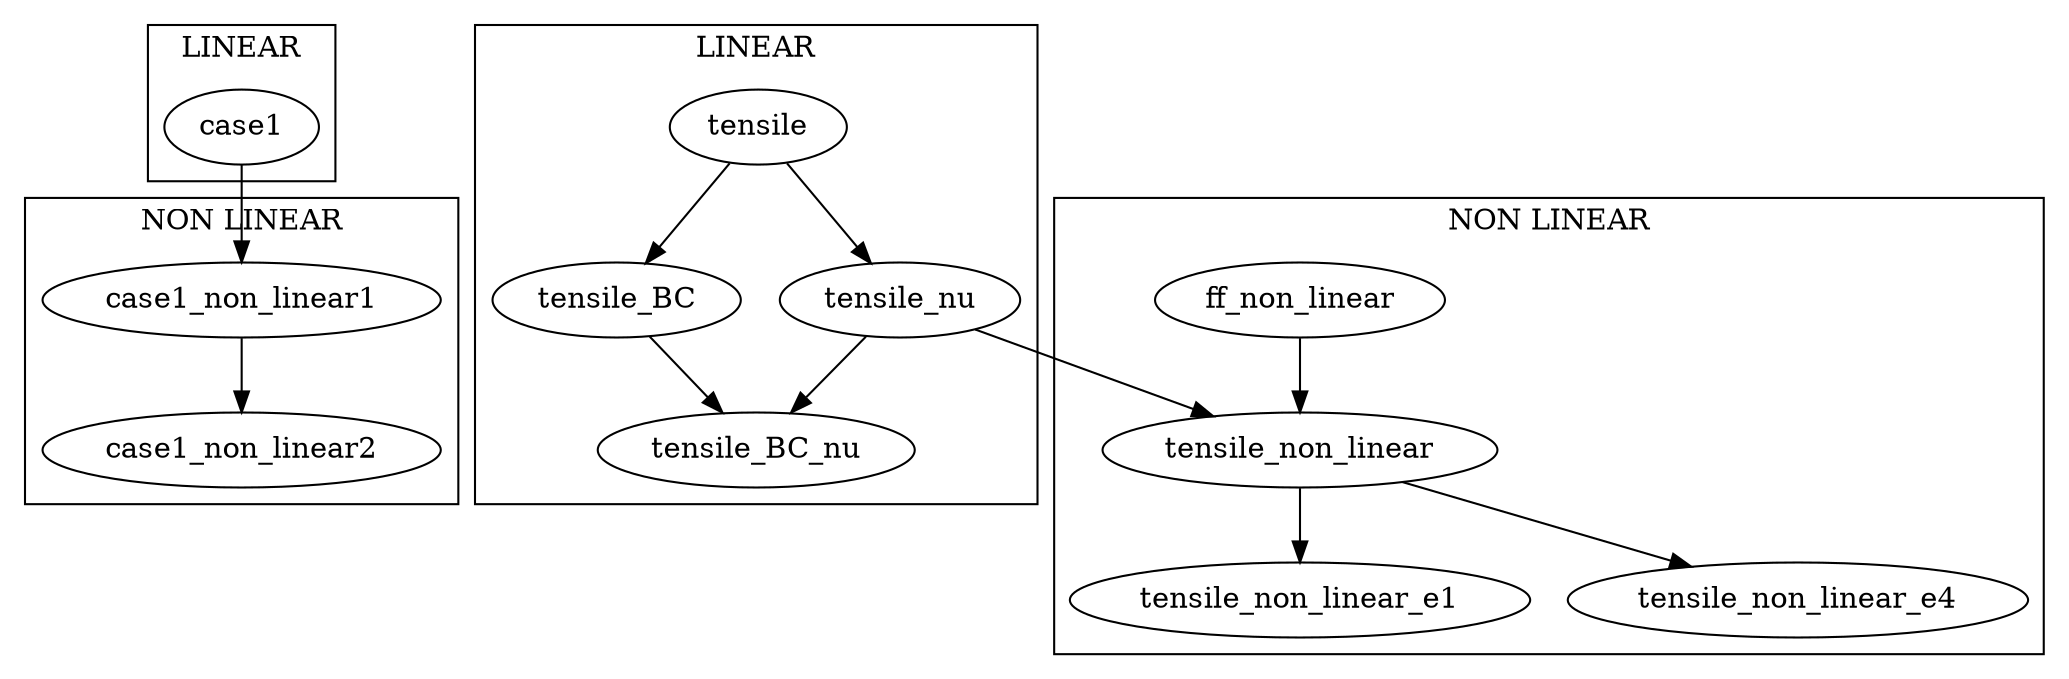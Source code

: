 digraph G {
  subgraph cluster_case1_linear {
  label="LINEAR"
  case1
  }

  subgraph cluster_case1_non_linear {
  label="NON LINEAR"
  case1 -> case1_non_linear1 -> case1_non_linear2;
  }

  subgraph cluster_linear {
    label="LINEAR"
    tensile -> tensile_BC -> tensile_BC_nu;
    tensile -> tensile_nu -> tensile_BC_nu;
  }

  subgraph cluster_non_linear {
    label="NON LINEAR"
    tensile_nu -> tensile_non_linear;
    ff_non_linear -> tensile_non_linear -> tensile_non_linear_e1;
    tensile_non_linear -> tensile_non_linear_e4;
  }
}
